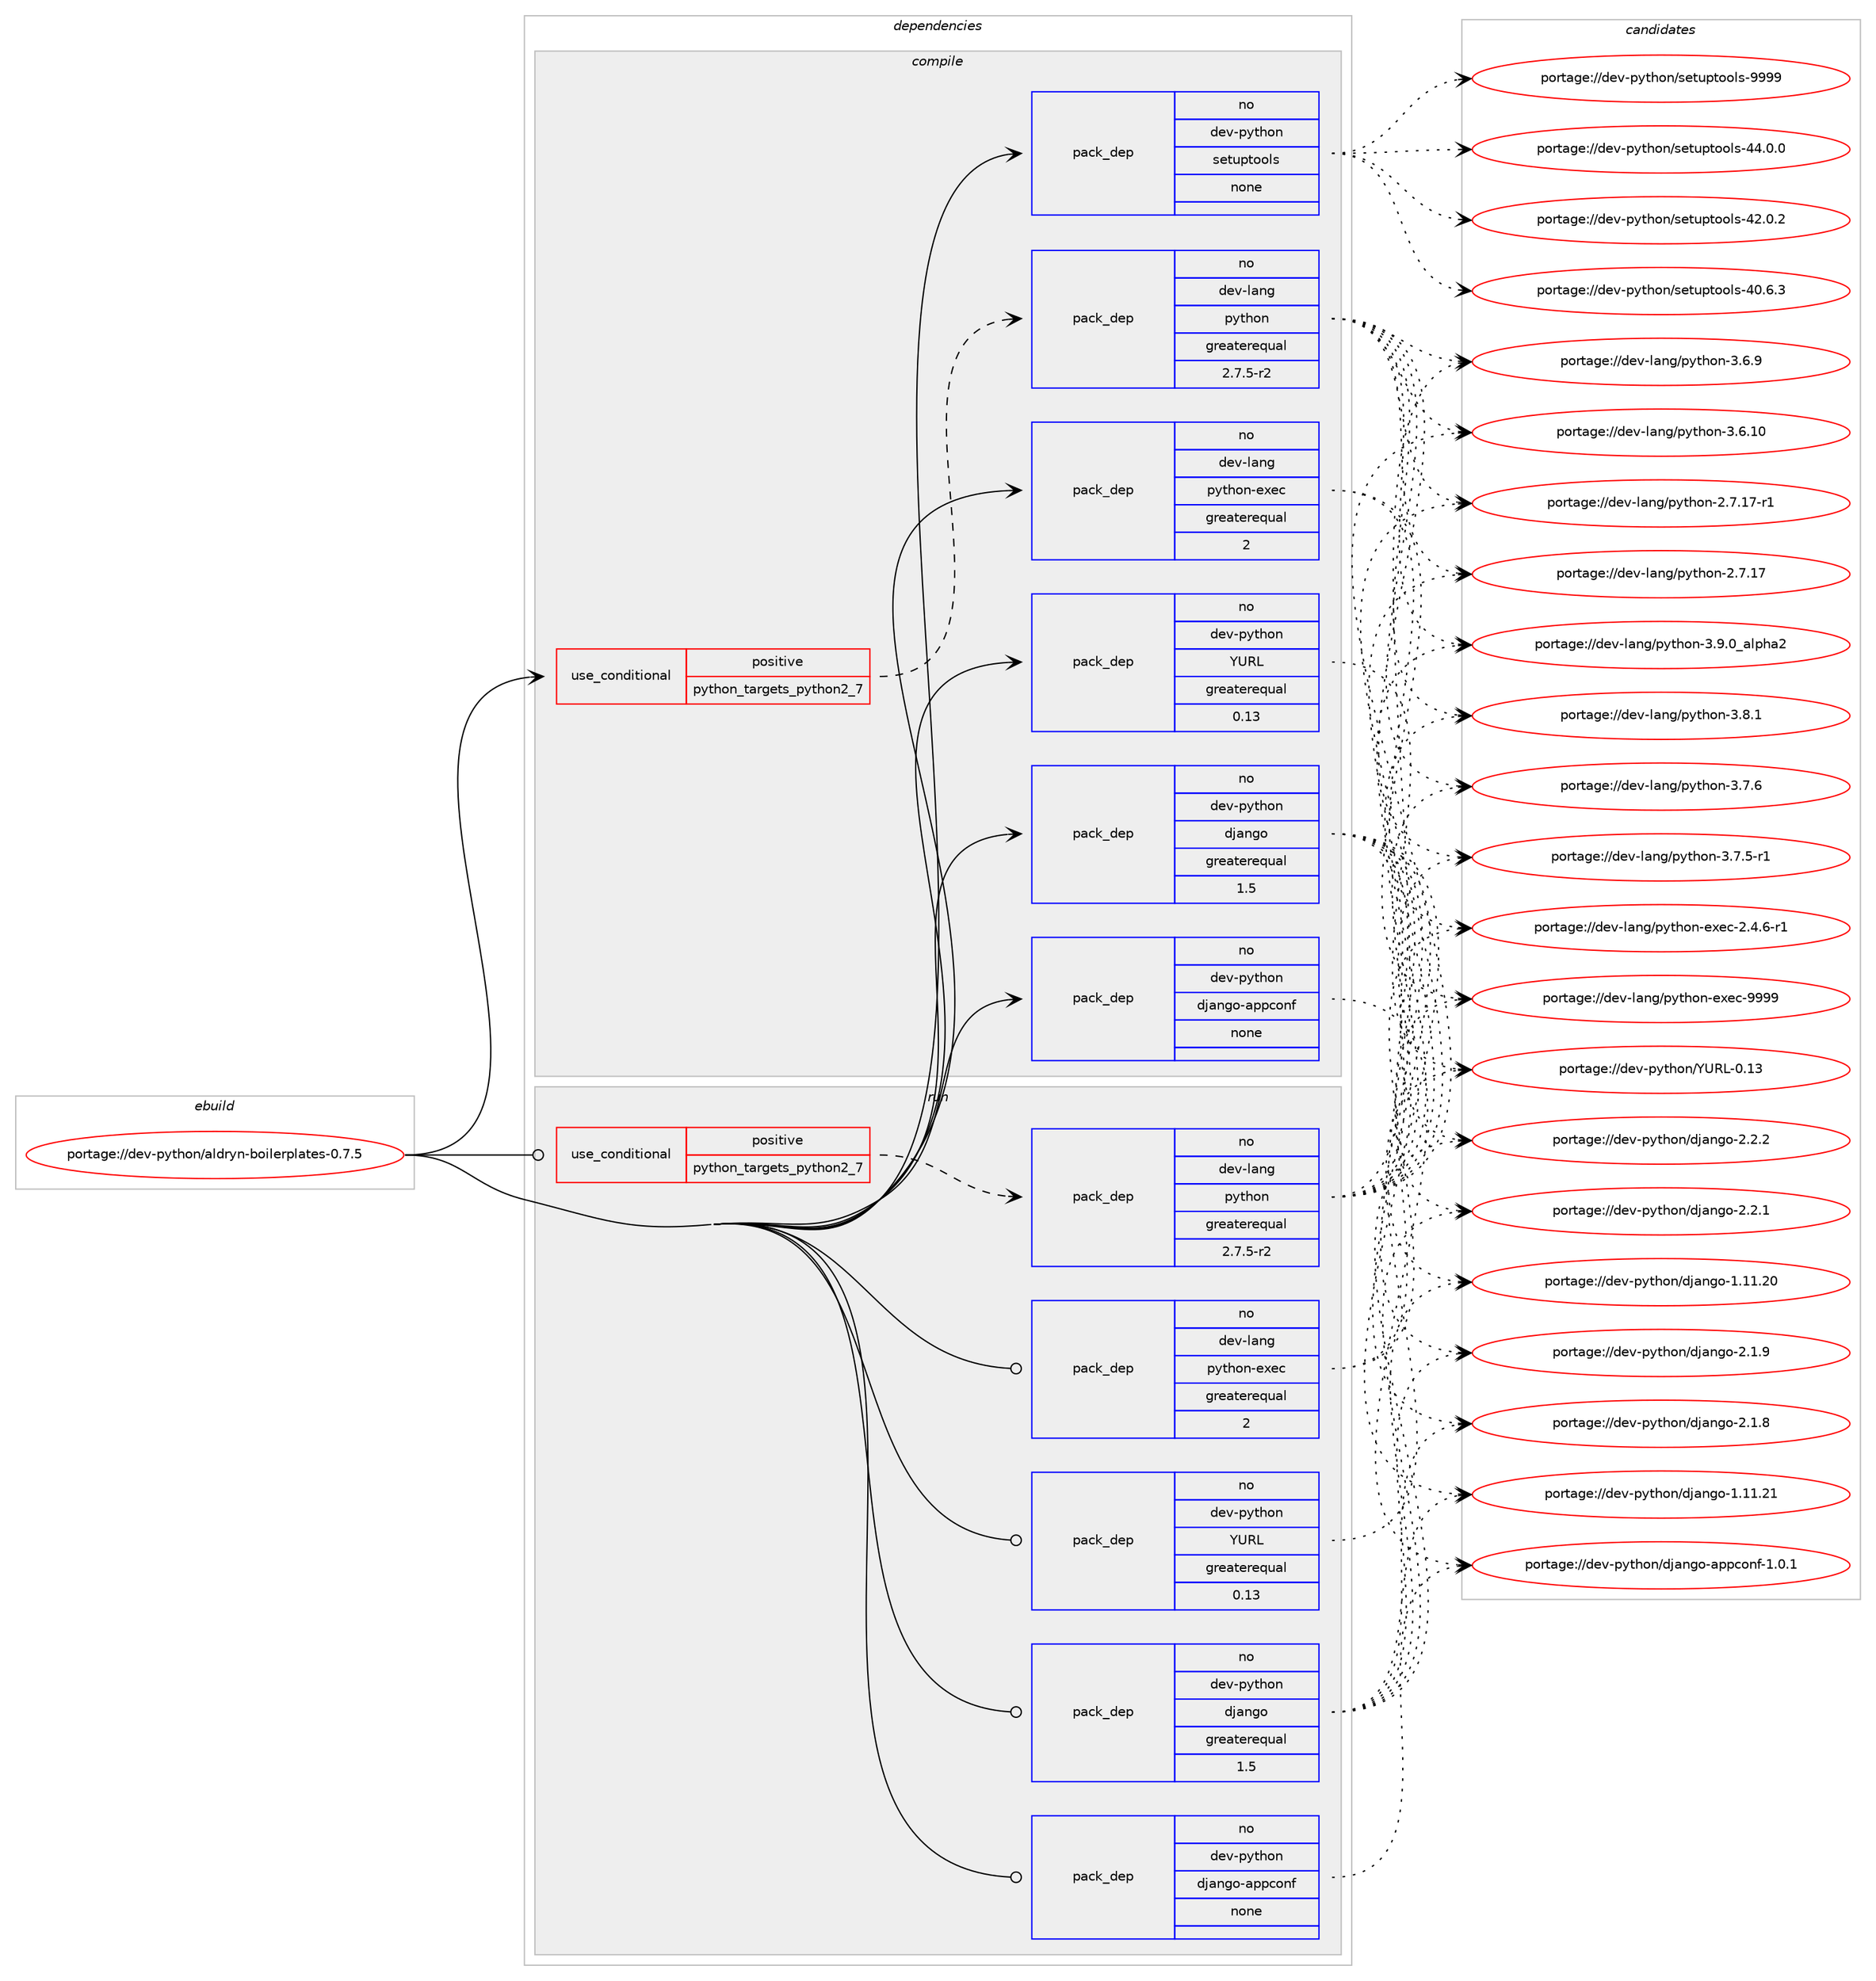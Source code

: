 digraph prolog {

# *************
# Graph options
# *************

newrank=true;
concentrate=true;
compound=true;
graph [rankdir=LR,fontname=Helvetica,fontsize=10,ranksep=1.5];#, ranksep=2.5, nodesep=0.2];
edge  [arrowhead=vee];
node  [fontname=Helvetica,fontsize=10];

# **********
# The ebuild
# **********

subgraph cluster_leftcol {
color=gray;
rank=same;
label=<<i>ebuild</i>>;
id [label="portage://dev-python/aldryn-boilerplates-0.7.5", color=red, width=4, href="../dev-python/aldryn-boilerplates-0.7.5.svg"];
}

# ****************
# The dependencies
# ****************

subgraph cluster_midcol {
color=gray;
label=<<i>dependencies</i>>;
subgraph cluster_compile {
fillcolor="#eeeeee";
style=filled;
label=<<i>compile</i>>;
subgraph cond119161 {
dependency472075 [label=<<TABLE BORDER="0" CELLBORDER="1" CELLSPACING="0" CELLPADDING="4"><TR><TD ROWSPAN="3" CELLPADDING="10">use_conditional</TD></TR><TR><TD>positive</TD></TR><TR><TD>python_targets_python2_7</TD></TR></TABLE>>, shape=none, color=red];
subgraph pack347899 {
dependency472076 [label=<<TABLE BORDER="0" CELLBORDER="1" CELLSPACING="0" CELLPADDING="4" WIDTH="220"><TR><TD ROWSPAN="6" CELLPADDING="30">pack_dep</TD></TR><TR><TD WIDTH="110">no</TD></TR><TR><TD>dev-lang</TD></TR><TR><TD>python</TD></TR><TR><TD>greaterequal</TD></TR><TR><TD>2.7.5-r2</TD></TR></TABLE>>, shape=none, color=blue];
}
dependency472075:e -> dependency472076:w [weight=20,style="dashed",arrowhead="vee"];
}
id:e -> dependency472075:w [weight=20,style="solid",arrowhead="vee"];
subgraph pack347900 {
dependency472077 [label=<<TABLE BORDER="0" CELLBORDER="1" CELLSPACING="0" CELLPADDING="4" WIDTH="220"><TR><TD ROWSPAN="6" CELLPADDING="30">pack_dep</TD></TR><TR><TD WIDTH="110">no</TD></TR><TR><TD>dev-lang</TD></TR><TR><TD>python-exec</TD></TR><TR><TD>greaterequal</TD></TR><TR><TD>2</TD></TR></TABLE>>, shape=none, color=blue];
}
id:e -> dependency472077:w [weight=20,style="solid",arrowhead="vee"];
subgraph pack347901 {
dependency472078 [label=<<TABLE BORDER="0" CELLBORDER="1" CELLSPACING="0" CELLPADDING="4" WIDTH="220"><TR><TD ROWSPAN="6" CELLPADDING="30">pack_dep</TD></TR><TR><TD WIDTH="110">no</TD></TR><TR><TD>dev-python</TD></TR><TR><TD>YURL</TD></TR><TR><TD>greaterequal</TD></TR><TR><TD>0.13</TD></TR></TABLE>>, shape=none, color=blue];
}
id:e -> dependency472078:w [weight=20,style="solid",arrowhead="vee"];
subgraph pack347902 {
dependency472079 [label=<<TABLE BORDER="0" CELLBORDER="1" CELLSPACING="0" CELLPADDING="4" WIDTH="220"><TR><TD ROWSPAN="6" CELLPADDING="30">pack_dep</TD></TR><TR><TD WIDTH="110">no</TD></TR><TR><TD>dev-python</TD></TR><TR><TD>django</TD></TR><TR><TD>greaterequal</TD></TR><TR><TD>1.5</TD></TR></TABLE>>, shape=none, color=blue];
}
id:e -> dependency472079:w [weight=20,style="solid",arrowhead="vee"];
subgraph pack347903 {
dependency472080 [label=<<TABLE BORDER="0" CELLBORDER="1" CELLSPACING="0" CELLPADDING="4" WIDTH="220"><TR><TD ROWSPAN="6" CELLPADDING="30">pack_dep</TD></TR><TR><TD WIDTH="110">no</TD></TR><TR><TD>dev-python</TD></TR><TR><TD>django-appconf</TD></TR><TR><TD>none</TD></TR><TR><TD></TD></TR></TABLE>>, shape=none, color=blue];
}
id:e -> dependency472080:w [weight=20,style="solid",arrowhead="vee"];
subgraph pack347904 {
dependency472081 [label=<<TABLE BORDER="0" CELLBORDER="1" CELLSPACING="0" CELLPADDING="4" WIDTH="220"><TR><TD ROWSPAN="6" CELLPADDING="30">pack_dep</TD></TR><TR><TD WIDTH="110">no</TD></TR><TR><TD>dev-python</TD></TR><TR><TD>setuptools</TD></TR><TR><TD>none</TD></TR><TR><TD></TD></TR></TABLE>>, shape=none, color=blue];
}
id:e -> dependency472081:w [weight=20,style="solid",arrowhead="vee"];
}
subgraph cluster_compileandrun {
fillcolor="#eeeeee";
style=filled;
label=<<i>compile and run</i>>;
}
subgraph cluster_run {
fillcolor="#eeeeee";
style=filled;
label=<<i>run</i>>;
subgraph cond119162 {
dependency472082 [label=<<TABLE BORDER="0" CELLBORDER="1" CELLSPACING="0" CELLPADDING="4"><TR><TD ROWSPAN="3" CELLPADDING="10">use_conditional</TD></TR><TR><TD>positive</TD></TR><TR><TD>python_targets_python2_7</TD></TR></TABLE>>, shape=none, color=red];
subgraph pack347905 {
dependency472083 [label=<<TABLE BORDER="0" CELLBORDER="1" CELLSPACING="0" CELLPADDING="4" WIDTH="220"><TR><TD ROWSPAN="6" CELLPADDING="30">pack_dep</TD></TR><TR><TD WIDTH="110">no</TD></TR><TR><TD>dev-lang</TD></TR><TR><TD>python</TD></TR><TR><TD>greaterequal</TD></TR><TR><TD>2.7.5-r2</TD></TR></TABLE>>, shape=none, color=blue];
}
dependency472082:e -> dependency472083:w [weight=20,style="dashed",arrowhead="vee"];
}
id:e -> dependency472082:w [weight=20,style="solid",arrowhead="odot"];
subgraph pack347906 {
dependency472084 [label=<<TABLE BORDER="0" CELLBORDER="1" CELLSPACING="0" CELLPADDING="4" WIDTH="220"><TR><TD ROWSPAN="6" CELLPADDING="30">pack_dep</TD></TR><TR><TD WIDTH="110">no</TD></TR><TR><TD>dev-lang</TD></TR><TR><TD>python-exec</TD></TR><TR><TD>greaterequal</TD></TR><TR><TD>2</TD></TR></TABLE>>, shape=none, color=blue];
}
id:e -> dependency472084:w [weight=20,style="solid",arrowhead="odot"];
subgraph pack347907 {
dependency472085 [label=<<TABLE BORDER="0" CELLBORDER="1" CELLSPACING="0" CELLPADDING="4" WIDTH="220"><TR><TD ROWSPAN="6" CELLPADDING="30">pack_dep</TD></TR><TR><TD WIDTH="110">no</TD></TR><TR><TD>dev-python</TD></TR><TR><TD>YURL</TD></TR><TR><TD>greaterequal</TD></TR><TR><TD>0.13</TD></TR></TABLE>>, shape=none, color=blue];
}
id:e -> dependency472085:w [weight=20,style="solid",arrowhead="odot"];
subgraph pack347908 {
dependency472086 [label=<<TABLE BORDER="0" CELLBORDER="1" CELLSPACING="0" CELLPADDING="4" WIDTH="220"><TR><TD ROWSPAN="6" CELLPADDING="30">pack_dep</TD></TR><TR><TD WIDTH="110">no</TD></TR><TR><TD>dev-python</TD></TR><TR><TD>django</TD></TR><TR><TD>greaterequal</TD></TR><TR><TD>1.5</TD></TR></TABLE>>, shape=none, color=blue];
}
id:e -> dependency472086:w [weight=20,style="solid",arrowhead="odot"];
subgraph pack347909 {
dependency472087 [label=<<TABLE BORDER="0" CELLBORDER="1" CELLSPACING="0" CELLPADDING="4" WIDTH="220"><TR><TD ROWSPAN="6" CELLPADDING="30">pack_dep</TD></TR><TR><TD WIDTH="110">no</TD></TR><TR><TD>dev-python</TD></TR><TR><TD>django-appconf</TD></TR><TR><TD>none</TD></TR><TR><TD></TD></TR></TABLE>>, shape=none, color=blue];
}
id:e -> dependency472087:w [weight=20,style="solid",arrowhead="odot"];
}
}

# **************
# The candidates
# **************

subgraph cluster_choices {
rank=same;
color=gray;
label=<<i>candidates</i>>;

subgraph choice347899 {
color=black;
nodesep=1;
choice10010111845108971101034711212111610411111045514657464895971081121049750 [label="portage://dev-lang/python-3.9.0_alpha2", color=red, width=4,href="../dev-lang/python-3.9.0_alpha2.svg"];
choice100101118451089711010347112121116104111110455146564649 [label="portage://dev-lang/python-3.8.1", color=red, width=4,href="../dev-lang/python-3.8.1.svg"];
choice100101118451089711010347112121116104111110455146554654 [label="portage://dev-lang/python-3.7.6", color=red, width=4,href="../dev-lang/python-3.7.6.svg"];
choice1001011184510897110103471121211161041111104551465546534511449 [label="portage://dev-lang/python-3.7.5-r1", color=red, width=4,href="../dev-lang/python-3.7.5-r1.svg"];
choice100101118451089711010347112121116104111110455146544657 [label="portage://dev-lang/python-3.6.9", color=red, width=4,href="../dev-lang/python-3.6.9.svg"];
choice10010111845108971101034711212111610411111045514654464948 [label="portage://dev-lang/python-3.6.10", color=red, width=4,href="../dev-lang/python-3.6.10.svg"];
choice100101118451089711010347112121116104111110455046554649554511449 [label="portage://dev-lang/python-2.7.17-r1", color=red, width=4,href="../dev-lang/python-2.7.17-r1.svg"];
choice10010111845108971101034711212111610411111045504655464955 [label="portage://dev-lang/python-2.7.17", color=red, width=4,href="../dev-lang/python-2.7.17.svg"];
dependency472076:e -> choice10010111845108971101034711212111610411111045514657464895971081121049750:w [style=dotted,weight="100"];
dependency472076:e -> choice100101118451089711010347112121116104111110455146564649:w [style=dotted,weight="100"];
dependency472076:e -> choice100101118451089711010347112121116104111110455146554654:w [style=dotted,weight="100"];
dependency472076:e -> choice1001011184510897110103471121211161041111104551465546534511449:w [style=dotted,weight="100"];
dependency472076:e -> choice100101118451089711010347112121116104111110455146544657:w [style=dotted,weight="100"];
dependency472076:e -> choice10010111845108971101034711212111610411111045514654464948:w [style=dotted,weight="100"];
dependency472076:e -> choice100101118451089711010347112121116104111110455046554649554511449:w [style=dotted,weight="100"];
dependency472076:e -> choice10010111845108971101034711212111610411111045504655464955:w [style=dotted,weight="100"];
}
subgraph choice347900 {
color=black;
nodesep=1;
choice10010111845108971101034711212111610411111045101120101994557575757 [label="portage://dev-lang/python-exec-9999", color=red, width=4,href="../dev-lang/python-exec-9999.svg"];
choice10010111845108971101034711212111610411111045101120101994550465246544511449 [label="portage://dev-lang/python-exec-2.4.6-r1", color=red, width=4,href="../dev-lang/python-exec-2.4.6-r1.svg"];
dependency472077:e -> choice10010111845108971101034711212111610411111045101120101994557575757:w [style=dotted,weight="100"];
dependency472077:e -> choice10010111845108971101034711212111610411111045101120101994550465246544511449:w [style=dotted,weight="100"];
}
subgraph choice347901 {
color=black;
nodesep=1;
choice1001011184511212111610411111047898582764548464951 [label="portage://dev-python/YURL-0.13", color=red, width=4,href="../dev-python/YURL-0.13.svg"];
dependency472078:e -> choice1001011184511212111610411111047898582764548464951:w [style=dotted,weight="100"];
}
subgraph choice347902 {
color=black;
nodesep=1;
choice100101118451121211161041111104710010697110103111455046504650 [label="portage://dev-python/django-2.2.2", color=red, width=4,href="../dev-python/django-2.2.2.svg"];
choice100101118451121211161041111104710010697110103111455046504649 [label="portage://dev-python/django-2.2.1", color=red, width=4,href="../dev-python/django-2.2.1.svg"];
choice100101118451121211161041111104710010697110103111455046494657 [label="portage://dev-python/django-2.1.9", color=red, width=4,href="../dev-python/django-2.1.9.svg"];
choice100101118451121211161041111104710010697110103111455046494656 [label="portage://dev-python/django-2.1.8", color=red, width=4,href="../dev-python/django-2.1.8.svg"];
choice1001011184511212111610411111047100106971101031114549464949465049 [label="portage://dev-python/django-1.11.21", color=red, width=4,href="../dev-python/django-1.11.21.svg"];
choice1001011184511212111610411111047100106971101031114549464949465048 [label="portage://dev-python/django-1.11.20", color=red, width=4,href="../dev-python/django-1.11.20.svg"];
dependency472079:e -> choice100101118451121211161041111104710010697110103111455046504650:w [style=dotted,weight="100"];
dependency472079:e -> choice100101118451121211161041111104710010697110103111455046504649:w [style=dotted,weight="100"];
dependency472079:e -> choice100101118451121211161041111104710010697110103111455046494657:w [style=dotted,weight="100"];
dependency472079:e -> choice100101118451121211161041111104710010697110103111455046494656:w [style=dotted,weight="100"];
dependency472079:e -> choice1001011184511212111610411111047100106971101031114549464949465049:w [style=dotted,weight="100"];
dependency472079:e -> choice1001011184511212111610411111047100106971101031114549464949465048:w [style=dotted,weight="100"];
}
subgraph choice347903 {
color=black;
nodesep=1;
choice100101118451121211161041111104710010697110103111459711211299111110102454946484649 [label="portage://dev-python/django-appconf-1.0.1", color=red, width=4,href="../dev-python/django-appconf-1.0.1.svg"];
dependency472080:e -> choice100101118451121211161041111104710010697110103111459711211299111110102454946484649:w [style=dotted,weight="100"];
}
subgraph choice347904 {
color=black;
nodesep=1;
choice10010111845112121116104111110471151011161171121161111111081154557575757 [label="portage://dev-python/setuptools-9999", color=red, width=4,href="../dev-python/setuptools-9999.svg"];
choice100101118451121211161041111104711510111611711211611111110811545525246484648 [label="portage://dev-python/setuptools-44.0.0", color=red, width=4,href="../dev-python/setuptools-44.0.0.svg"];
choice100101118451121211161041111104711510111611711211611111110811545525046484650 [label="portage://dev-python/setuptools-42.0.2", color=red, width=4,href="../dev-python/setuptools-42.0.2.svg"];
choice100101118451121211161041111104711510111611711211611111110811545524846544651 [label="portage://dev-python/setuptools-40.6.3", color=red, width=4,href="../dev-python/setuptools-40.6.3.svg"];
dependency472081:e -> choice10010111845112121116104111110471151011161171121161111111081154557575757:w [style=dotted,weight="100"];
dependency472081:e -> choice100101118451121211161041111104711510111611711211611111110811545525246484648:w [style=dotted,weight="100"];
dependency472081:e -> choice100101118451121211161041111104711510111611711211611111110811545525046484650:w [style=dotted,weight="100"];
dependency472081:e -> choice100101118451121211161041111104711510111611711211611111110811545524846544651:w [style=dotted,weight="100"];
}
subgraph choice347905 {
color=black;
nodesep=1;
choice10010111845108971101034711212111610411111045514657464895971081121049750 [label="portage://dev-lang/python-3.9.0_alpha2", color=red, width=4,href="../dev-lang/python-3.9.0_alpha2.svg"];
choice100101118451089711010347112121116104111110455146564649 [label="portage://dev-lang/python-3.8.1", color=red, width=4,href="../dev-lang/python-3.8.1.svg"];
choice100101118451089711010347112121116104111110455146554654 [label="portage://dev-lang/python-3.7.6", color=red, width=4,href="../dev-lang/python-3.7.6.svg"];
choice1001011184510897110103471121211161041111104551465546534511449 [label="portage://dev-lang/python-3.7.5-r1", color=red, width=4,href="../dev-lang/python-3.7.5-r1.svg"];
choice100101118451089711010347112121116104111110455146544657 [label="portage://dev-lang/python-3.6.9", color=red, width=4,href="../dev-lang/python-3.6.9.svg"];
choice10010111845108971101034711212111610411111045514654464948 [label="portage://dev-lang/python-3.6.10", color=red, width=4,href="../dev-lang/python-3.6.10.svg"];
choice100101118451089711010347112121116104111110455046554649554511449 [label="portage://dev-lang/python-2.7.17-r1", color=red, width=4,href="../dev-lang/python-2.7.17-r1.svg"];
choice10010111845108971101034711212111610411111045504655464955 [label="portage://dev-lang/python-2.7.17", color=red, width=4,href="../dev-lang/python-2.7.17.svg"];
dependency472083:e -> choice10010111845108971101034711212111610411111045514657464895971081121049750:w [style=dotted,weight="100"];
dependency472083:e -> choice100101118451089711010347112121116104111110455146564649:w [style=dotted,weight="100"];
dependency472083:e -> choice100101118451089711010347112121116104111110455146554654:w [style=dotted,weight="100"];
dependency472083:e -> choice1001011184510897110103471121211161041111104551465546534511449:w [style=dotted,weight="100"];
dependency472083:e -> choice100101118451089711010347112121116104111110455146544657:w [style=dotted,weight="100"];
dependency472083:e -> choice10010111845108971101034711212111610411111045514654464948:w [style=dotted,weight="100"];
dependency472083:e -> choice100101118451089711010347112121116104111110455046554649554511449:w [style=dotted,weight="100"];
dependency472083:e -> choice10010111845108971101034711212111610411111045504655464955:w [style=dotted,weight="100"];
}
subgraph choice347906 {
color=black;
nodesep=1;
choice10010111845108971101034711212111610411111045101120101994557575757 [label="portage://dev-lang/python-exec-9999", color=red, width=4,href="../dev-lang/python-exec-9999.svg"];
choice10010111845108971101034711212111610411111045101120101994550465246544511449 [label="portage://dev-lang/python-exec-2.4.6-r1", color=red, width=4,href="../dev-lang/python-exec-2.4.6-r1.svg"];
dependency472084:e -> choice10010111845108971101034711212111610411111045101120101994557575757:w [style=dotted,weight="100"];
dependency472084:e -> choice10010111845108971101034711212111610411111045101120101994550465246544511449:w [style=dotted,weight="100"];
}
subgraph choice347907 {
color=black;
nodesep=1;
choice1001011184511212111610411111047898582764548464951 [label="portage://dev-python/YURL-0.13", color=red, width=4,href="../dev-python/YURL-0.13.svg"];
dependency472085:e -> choice1001011184511212111610411111047898582764548464951:w [style=dotted,weight="100"];
}
subgraph choice347908 {
color=black;
nodesep=1;
choice100101118451121211161041111104710010697110103111455046504650 [label="portage://dev-python/django-2.2.2", color=red, width=4,href="../dev-python/django-2.2.2.svg"];
choice100101118451121211161041111104710010697110103111455046504649 [label="portage://dev-python/django-2.2.1", color=red, width=4,href="../dev-python/django-2.2.1.svg"];
choice100101118451121211161041111104710010697110103111455046494657 [label="portage://dev-python/django-2.1.9", color=red, width=4,href="../dev-python/django-2.1.9.svg"];
choice100101118451121211161041111104710010697110103111455046494656 [label="portage://dev-python/django-2.1.8", color=red, width=4,href="../dev-python/django-2.1.8.svg"];
choice1001011184511212111610411111047100106971101031114549464949465049 [label="portage://dev-python/django-1.11.21", color=red, width=4,href="../dev-python/django-1.11.21.svg"];
choice1001011184511212111610411111047100106971101031114549464949465048 [label="portage://dev-python/django-1.11.20", color=red, width=4,href="../dev-python/django-1.11.20.svg"];
dependency472086:e -> choice100101118451121211161041111104710010697110103111455046504650:w [style=dotted,weight="100"];
dependency472086:e -> choice100101118451121211161041111104710010697110103111455046504649:w [style=dotted,weight="100"];
dependency472086:e -> choice100101118451121211161041111104710010697110103111455046494657:w [style=dotted,weight="100"];
dependency472086:e -> choice100101118451121211161041111104710010697110103111455046494656:w [style=dotted,weight="100"];
dependency472086:e -> choice1001011184511212111610411111047100106971101031114549464949465049:w [style=dotted,weight="100"];
dependency472086:e -> choice1001011184511212111610411111047100106971101031114549464949465048:w [style=dotted,weight="100"];
}
subgraph choice347909 {
color=black;
nodesep=1;
choice100101118451121211161041111104710010697110103111459711211299111110102454946484649 [label="portage://dev-python/django-appconf-1.0.1", color=red, width=4,href="../dev-python/django-appconf-1.0.1.svg"];
dependency472087:e -> choice100101118451121211161041111104710010697110103111459711211299111110102454946484649:w [style=dotted,weight="100"];
}
}

}
